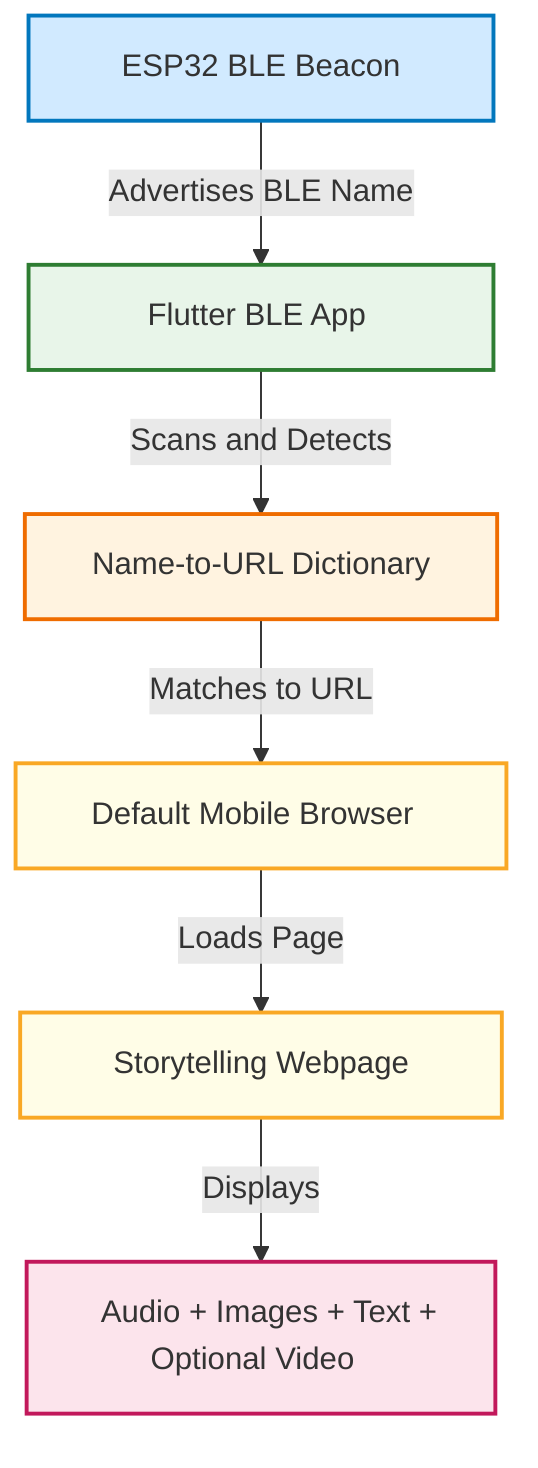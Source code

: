 graph TD
ESP32_Beacon["&nbsp; &nbsp; ESP32 BLE Beacon &nbsp; &nbsp;"] -->|"Advertises BLE Name"| Flutter_App["&nbsp; &nbsp; &nbsp; &nbsp;Flutter BLE App &nbsp; &nbsp; &nbsp; &nbsp;"]
Flutter_App -->|"Scans and Detects"| Mapping_Dictionary["&nbsp;Name-to-URL Dictionary&nbsp;"]
Mapping_Dictionary -->|"Matches to URL"| Phone_Browser["&nbsp; Default Mobile Browser &nbsp; &nbsp;"]
Phone_Browser -->|"Loads Page"| Story_Page["&nbsp; &nbsp; Storytelling Webpage &nbsp; &nbsp;"]
Story_Page -->|"Displays"| Multimedia_Content["&nbsp; Audio + Images + Text + <br> Optional Video &nbsp;"]

classDef inputNode fill:#d1eaff,stroke:#0277bd,stroke-width:2px;
classDef appNode fill:#e8f5e9,stroke:#2e7d32,stroke-width:2px;
classDef logicNode fill:#fff3e0,stroke:#ef6c00,stroke-width:2px;
classDef webNode fill:#fffde7,stroke:#f9a825,stroke-width:2px;
classDef outputNode fill:#fce4ec,stroke:#c2185b,stroke-width:2px;

class ESP32_Beacon inputNode;
class Flutter_App appNode;
class Mapping_Dictionary logicNode;
class Phone_Browser webNode;
class Story_Page webNode;
class Multimedia_Content outputNode;